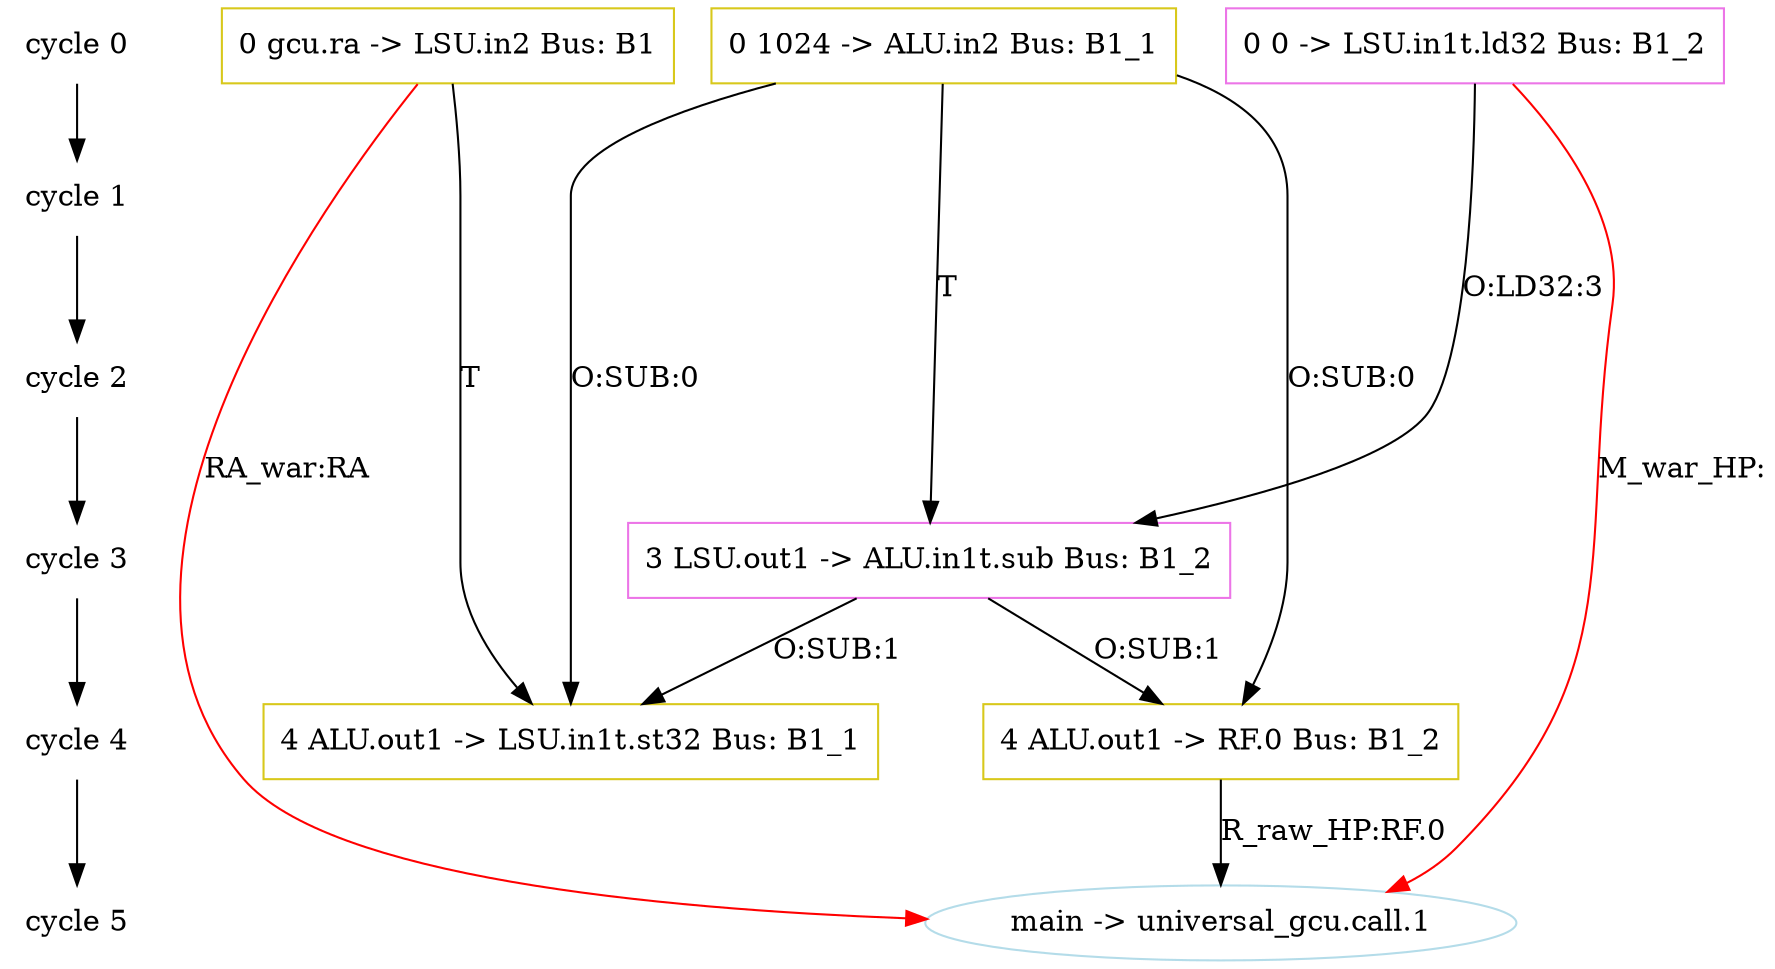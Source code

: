 digraph _start_1 {
	{
		node [shape=plaintext];
		"cycle 0" -> "cycle 1" -> "cycle 2" -> "cycle 3" -> "cycle 4" -> "cycle 5"; 
	}
	{ rank = same; "cycle 0"; n777; n780; n785; }
	{ rank = same; "cycle 3"; n776; }
	{ rank = same; "cycle 4"; n778; n779; }
	n776 [label="3 LSU.out1 -> ALU.in1t.sub Bus: B1_2",color="#ec75e7",shape=box]; 
	n777 [label="0 1024 -> ALU.in2 Bus: B1_1",color="#d8c81b",shape=box]; 
	n778 [label="4 ALU.out1 -> RF.0 Bus: B1_2",color="#d8c81b",shape=box]; 
	n779 [label="4 ALU.out1 -> LSU.in1t.st32 Bus: B1_1",color="#d8c81b",shape=box]; 
	n780 [label="0 gcu.ra -> LSU.in2 Bus: B1",color="#d8c81b",shape=box]; 
	n781 [label="main -> universal_gcu.call.1",color="#b4dce9",shape=ellipse]; 
	n785 [label="0 0 -> LSU.in1t.ld32 Bus: B1_2",color="#ec75e7",shape=box]; 
	n776 -> n778[label="O:SUB:1",weight=10];
	n777 -> n778[label="O:SUB:0",weight=10];
	n778 -> n781[label="R_raw_HP:RF.0",weight=1];
	n780 -> n781[color="red", label="RA_war:RA",weight=0.3];
	n785 -> n781[color="red", label="M_war_HP:",weight=0.15];
	n785 -> n776[label="O:LD32:3",weight=10];
	n776 -> n779[label="O:SUB:1",weight=10];
	n777 -> n779[label="O:SUB:0",weight=10];
	n777 -> n776[label="T", weight=10.0];
	n780 -> n779[label="T", weight=10.0];
}
